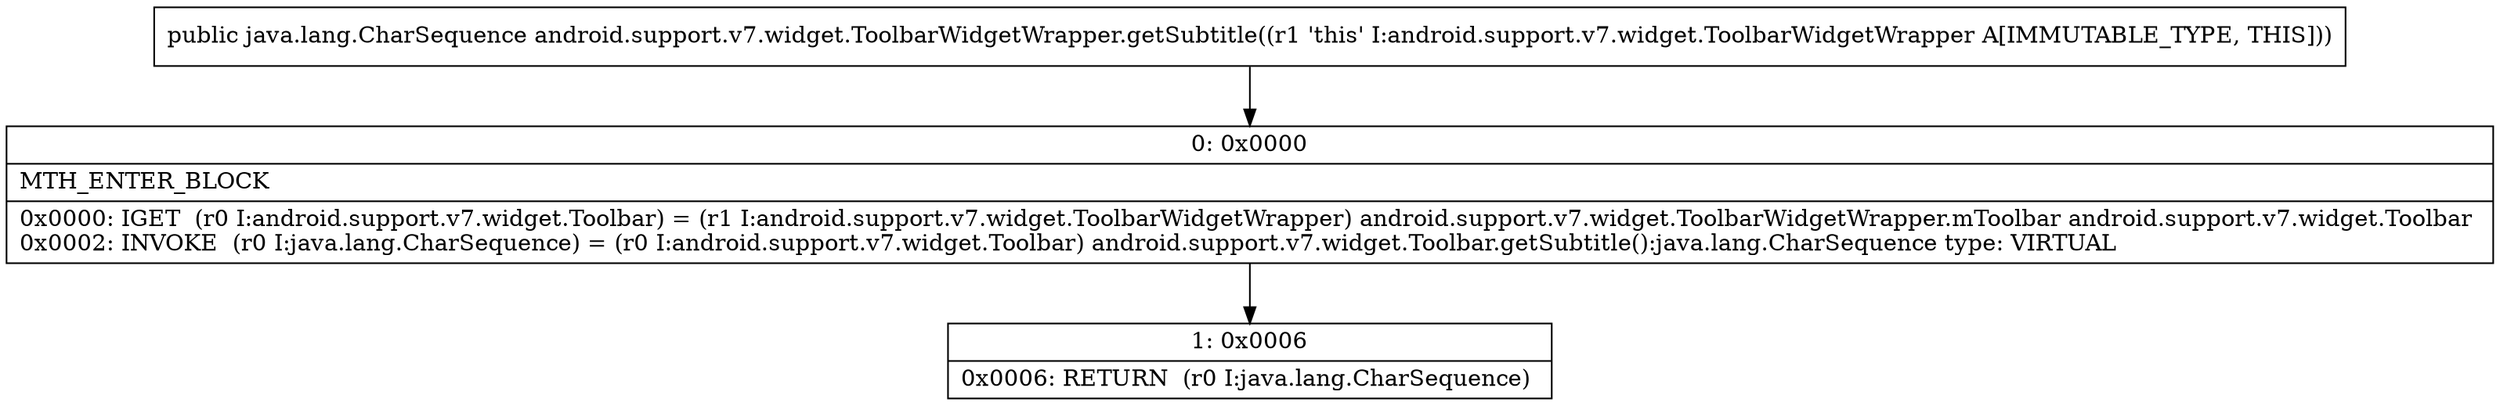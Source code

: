 digraph "CFG forandroid.support.v7.widget.ToolbarWidgetWrapper.getSubtitle()Ljava\/lang\/CharSequence;" {
Node_0 [shape=record,label="{0\:\ 0x0000|MTH_ENTER_BLOCK\l|0x0000: IGET  (r0 I:android.support.v7.widget.Toolbar) = (r1 I:android.support.v7.widget.ToolbarWidgetWrapper) android.support.v7.widget.ToolbarWidgetWrapper.mToolbar android.support.v7.widget.Toolbar \l0x0002: INVOKE  (r0 I:java.lang.CharSequence) = (r0 I:android.support.v7.widget.Toolbar) android.support.v7.widget.Toolbar.getSubtitle():java.lang.CharSequence type: VIRTUAL \l}"];
Node_1 [shape=record,label="{1\:\ 0x0006|0x0006: RETURN  (r0 I:java.lang.CharSequence) \l}"];
MethodNode[shape=record,label="{public java.lang.CharSequence android.support.v7.widget.ToolbarWidgetWrapper.getSubtitle((r1 'this' I:android.support.v7.widget.ToolbarWidgetWrapper A[IMMUTABLE_TYPE, THIS])) }"];
MethodNode -> Node_0;
Node_0 -> Node_1;
}

